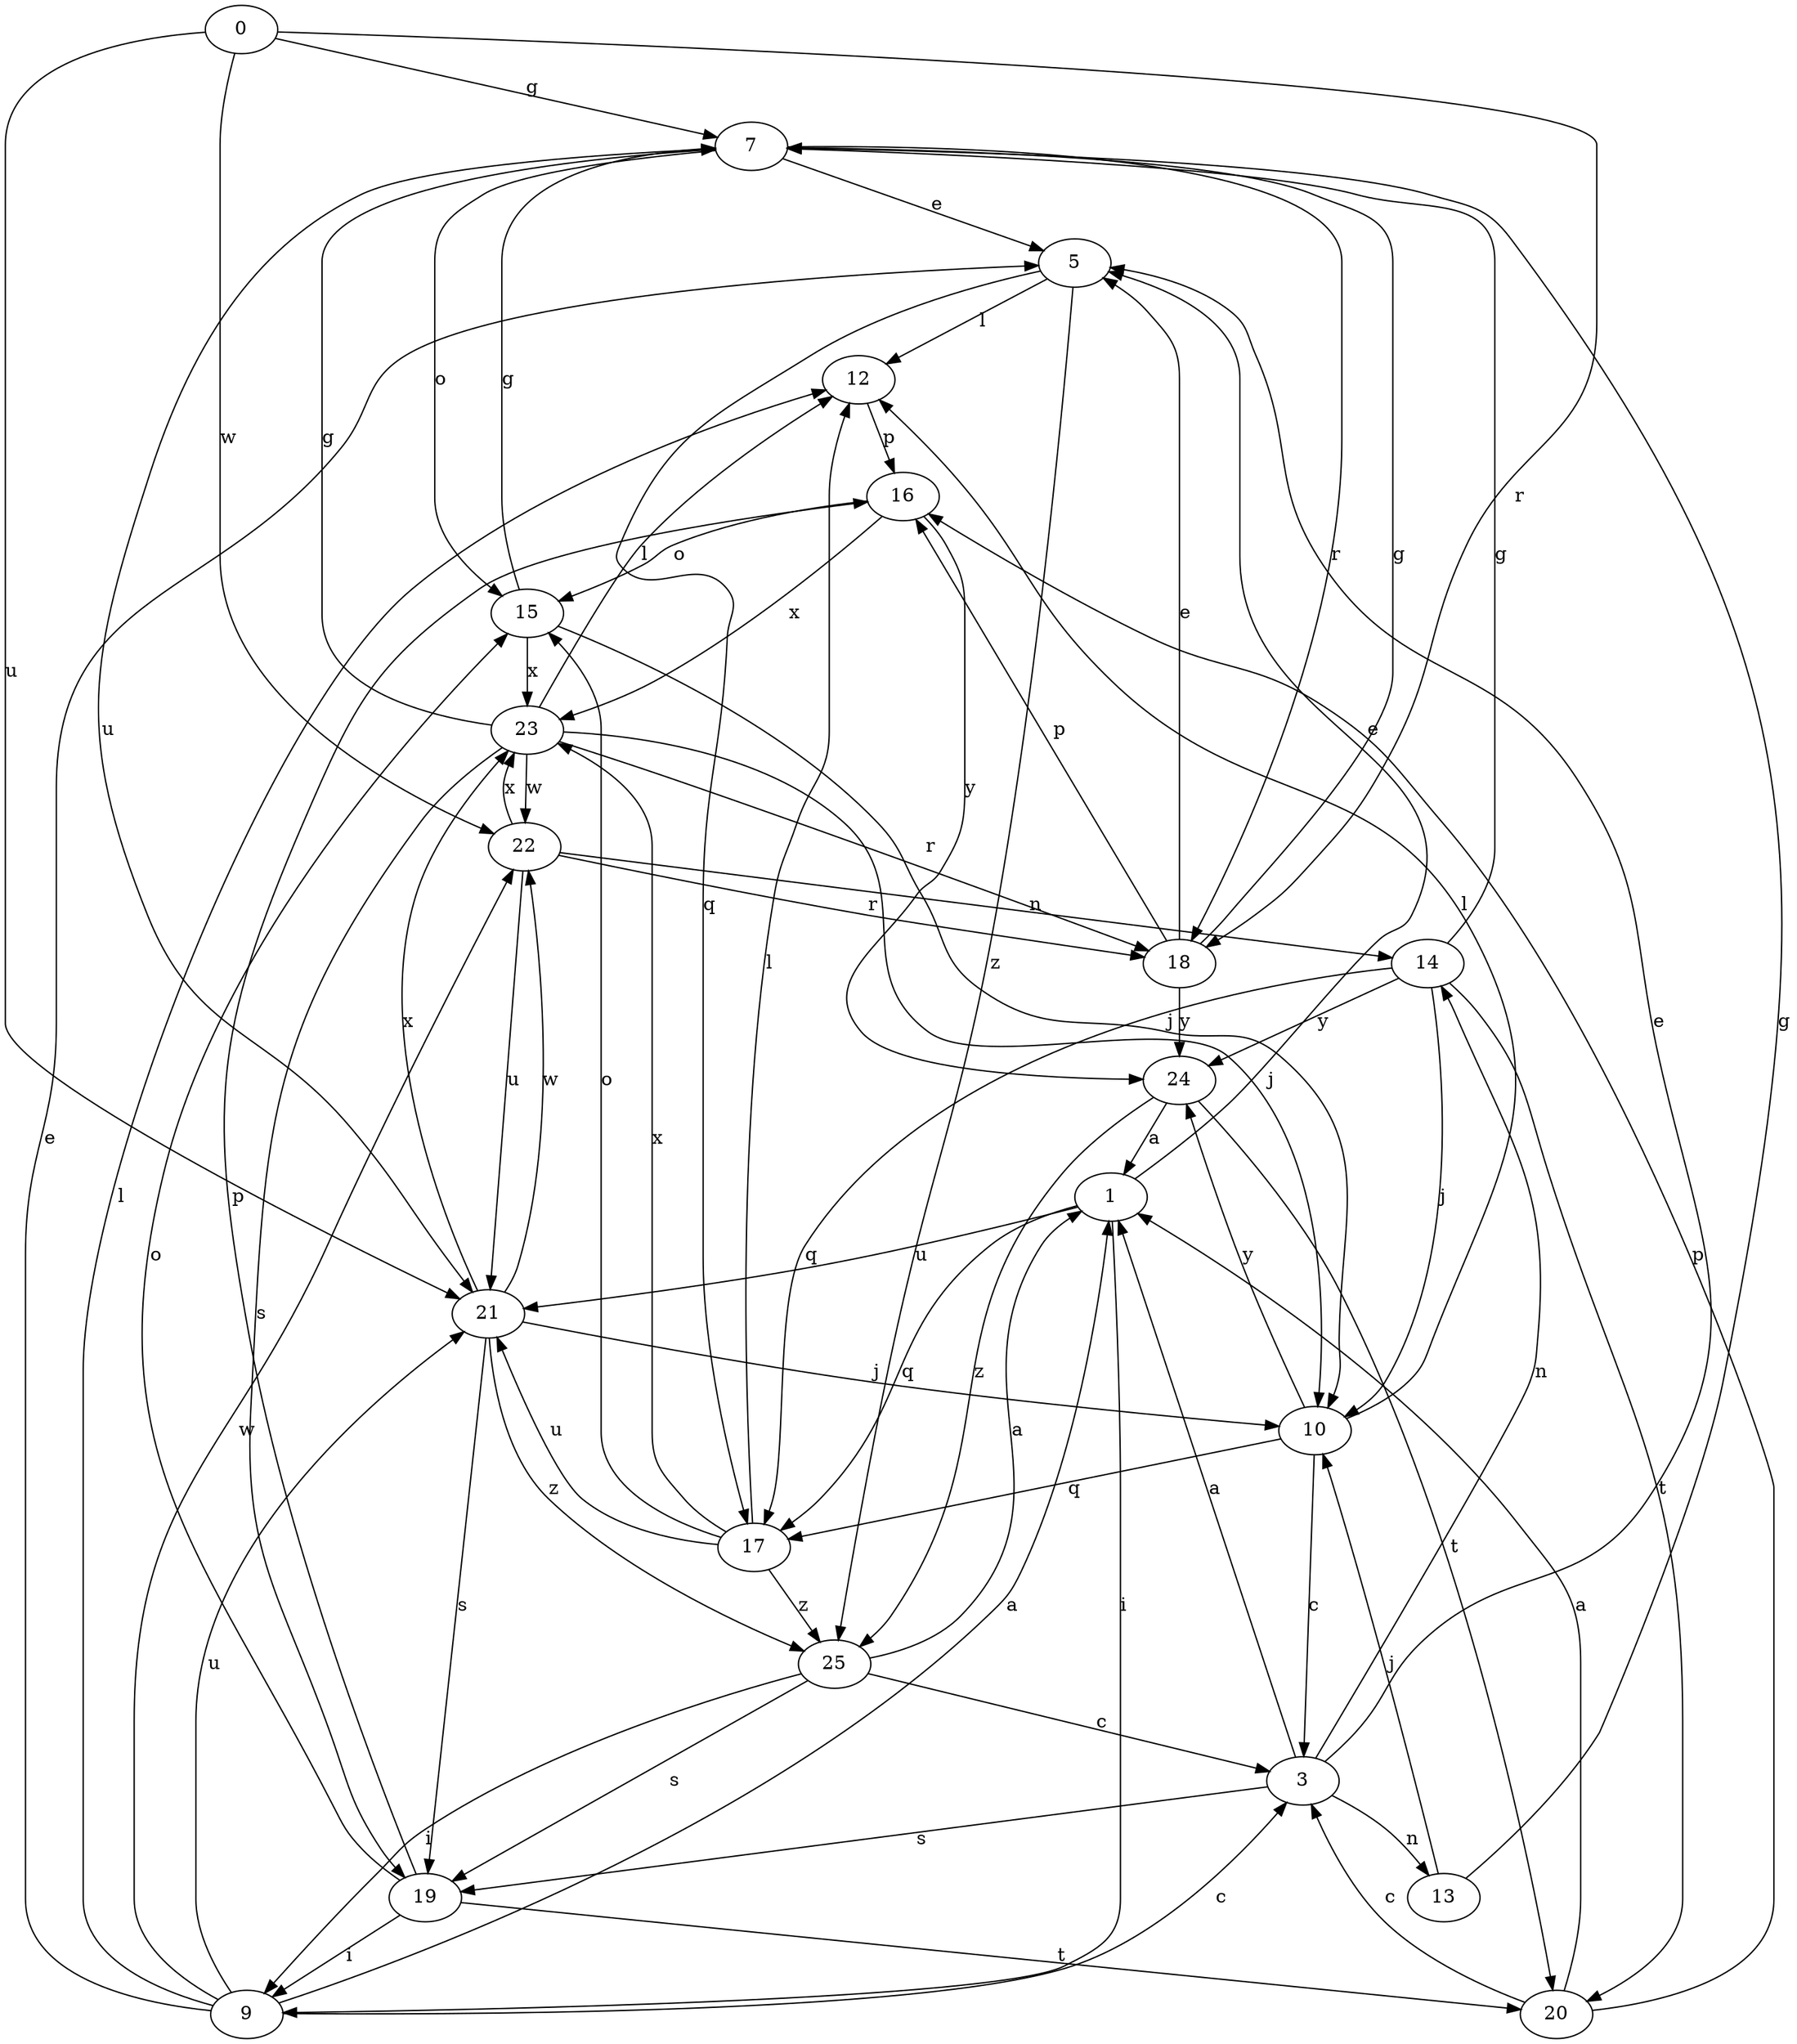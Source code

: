 strict digraph  {
0;
1;
3;
5;
7;
9;
10;
12;
13;
14;
15;
16;
17;
18;
19;
20;
21;
22;
23;
24;
25;
0 -> 7  [label=g];
0 -> 18  [label=r];
0 -> 21  [label=u];
0 -> 22  [label=w];
1 -> 5  [label=e];
1 -> 9  [label=i];
1 -> 17  [label=q];
1 -> 21  [label=u];
3 -> 1  [label=a];
3 -> 5  [label=e];
3 -> 13  [label=n];
3 -> 14  [label=n];
3 -> 19  [label=s];
5 -> 12  [label=l];
5 -> 17  [label=q];
5 -> 25  [label=z];
7 -> 5  [label=e];
7 -> 15  [label=o];
7 -> 18  [label=r];
7 -> 21  [label=u];
9 -> 1  [label=a];
9 -> 3  [label=c];
9 -> 5  [label=e];
9 -> 12  [label=l];
9 -> 21  [label=u];
9 -> 22  [label=w];
10 -> 3  [label=c];
10 -> 12  [label=l];
10 -> 17  [label=q];
10 -> 24  [label=y];
12 -> 16  [label=p];
13 -> 7  [label=g];
13 -> 10  [label=j];
14 -> 7  [label=g];
14 -> 10  [label=j];
14 -> 17  [label=q];
14 -> 20  [label=t];
14 -> 24  [label=y];
15 -> 7  [label=g];
15 -> 10  [label=j];
15 -> 23  [label=x];
16 -> 15  [label=o];
16 -> 23  [label=x];
16 -> 24  [label=y];
17 -> 12  [label=l];
17 -> 15  [label=o];
17 -> 21  [label=u];
17 -> 23  [label=x];
17 -> 25  [label=z];
18 -> 5  [label=e];
18 -> 7  [label=g];
18 -> 16  [label=p];
18 -> 24  [label=y];
19 -> 9  [label=i];
19 -> 15  [label=o];
19 -> 16  [label=p];
19 -> 20  [label=t];
20 -> 1  [label=a];
20 -> 3  [label=c];
20 -> 16  [label=p];
21 -> 10  [label=j];
21 -> 19  [label=s];
21 -> 22  [label=w];
21 -> 23  [label=x];
21 -> 25  [label=z];
22 -> 14  [label=n];
22 -> 18  [label=r];
22 -> 21  [label=u];
22 -> 23  [label=x];
23 -> 7  [label=g];
23 -> 10  [label=j];
23 -> 12  [label=l];
23 -> 18  [label=r];
23 -> 19  [label=s];
23 -> 22  [label=w];
24 -> 1  [label=a];
24 -> 20  [label=t];
24 -> 25  [label=z];
25 -> 1  [label=a];
25 -> 3  [label=c];
25 -> 9  [label=i];
25 -> 19  [label=s];
}
